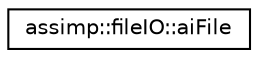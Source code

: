 digraph "Graphical Class Hierarchy"
{
  edge [fontname="Helvetica",fontsize="10",labelfontname="Helvetica",labelfontsize="10"];
  node [fontname="Helvetica",fontsize="10",shape=record];
  rankdir="LR";
  Node1 [label="assimp::fileIO::aiFile",height=0.2,width=0.4,color="black", fillcolor="white", style="filled",URL="$structassimp_1_1file_i_o_1_1ai_file.html"];
}
